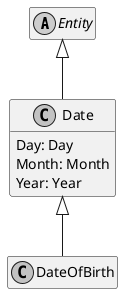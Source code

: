﻿@startuml
skinparam monochrome true
hide empty members

abstract class Entity {
}

Entity <|-- Date

class Date {
    Day: Day
    Month: Month
    Year: Year
}

Date <|-- DateOfBirth

class DateOfBirth {
}

@enduml
